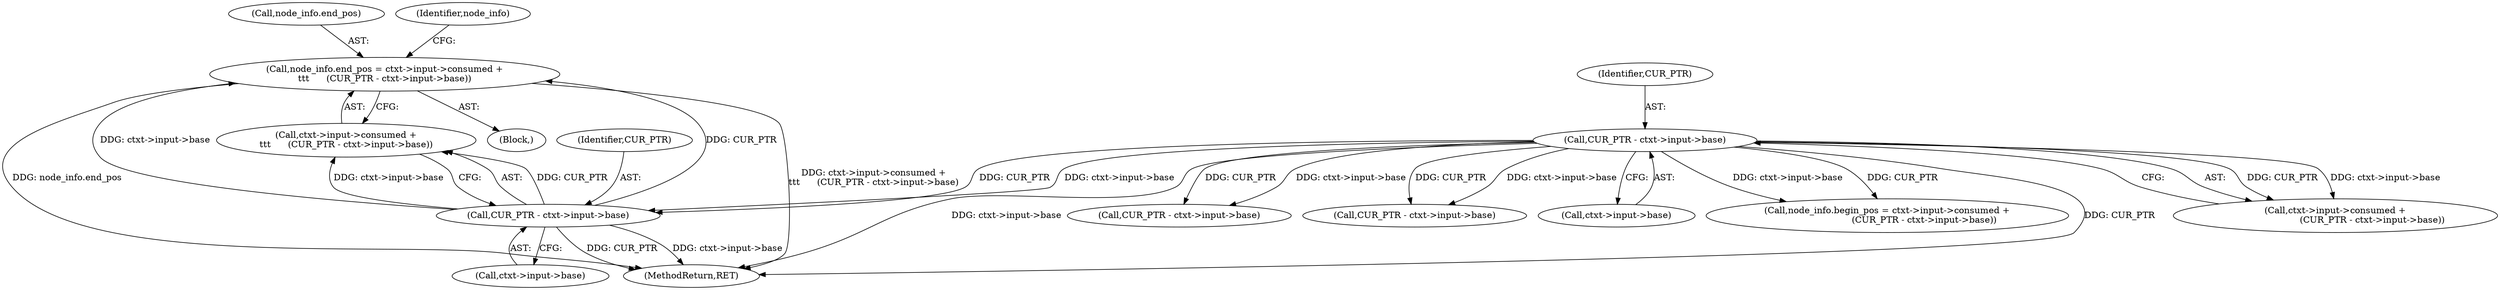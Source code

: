 digraph "0_Chrome_d0947db40187f4708c58e64cbd6013faf9eddeed_13@integer" {
"1000481" [label="(Call,node_info.end_pos = ctxt->input->consumed +\n\t\t\t      (CUR_PTR - ctxt->input->base))"];
"1000491" [label="(Call,CUR_PTR - ctxt->input->base)"];
"1000174" [label="(Call,CUR_PTR - ctxt->input->base)"];
"1000485" [label="(Call,ctxt->input->consumed +\n\t\t\t      (CUR_PTR - ctxt->input->base))"];
"1000168" [label="(Call,ctxt->input->consumed +\n                          (CUR_PTR - ctxt->input->base))"];
"1000164" [label="(Call,node_info.begin_pos = ctxt->input->consumed +\n                          (CUR_PTR - ctxt->input->base))"];
"1000491" [label="(Call,CUR_PTR - ctxt->input->base)"];
"1000624" [label="(MethodReturn,RET)"];
"1000493" [label="(Call,ctxt->input->base)"];
"1000481" [label="(Call,node_info.end_pos = ctxt->input->consumed +\n\t\t\t      (CUR_PTR - ctxt->input->base))"];
"1000175" [label="(Identifier,CUR_PTR)"];
"1000412" [label="(Call,CUR_PTR - ctxt->input->base)"];
"1000599" [label="(Call,CUR_PTR - ctxt->input->base)"];
"1000492" [label="(Identifier,CUR_PTR)"];
"1000480" [label="(Block,)"];
"1000174" [label="(Call,CUR_PTR - ctxt->input->base)"];
"1000482" [label="(Call,node_info.end_pos)"];
"1000500" [label="(Identifier,node_info)"];
"1000176" [label="(Call,ctxt->input->base)"];
"1000481" -> "1000480"  [label="AST: "];
"1000481" -> "1000485"  [label="CFG: "];
"1000482" -> "1000481"  [label="AST: "];
"1000485" -> "1000481"  [label="AST: "];
"1000500" -> "1000481"  [label="CFG: "];
"1000481" -> "1000624"  [label="DDG: ctxt->input->consumed +\n\t\t\t      (CUR_PTR - ctxt->input->base)"];
"1000481" -> "1000624"  [label="DDG: node_info.end_pos"];
"1000491" -> "1000481"  [label="DDG: CUR_PTR"];
"1000491" -> "1000481"  [label="DDG: ctxt->input->base"];
"1000491" -> "1000485"  [label="AST: "];
"1000491" -> "1000493"  [label="CFG: "];
"1000492" -> "1000491"  [label="AST: "];
"1000493" -> "1000491"  [label="AST: "];
"1000485" -> "1000491"  [label="CFG: "];
"1000491" -> "1000624"  [label="DDG: ctxt->input->base"];
"1000491" -> "1000624"  [label="DDG: CUR_PTR"];
"1000491" -> "1000485"  [label="DDG: CUR_PTR"];
"1000491" -> "1000485"  [label="DDG: ctxt->input->base"];
"1000174" -> "1000491"  [label="DDG: CUR_PTR"];
"1000174" -> "1000491"  [label="DDG: ctxt->input->base"];
"1000174" -> "1000168"  [label="AST: "];
"1000174" -> "1000176"  [label="CFG: "];
"1000175" -> "1000174"  [label="AST: "];
"1000176" -> "1000174"  [label="AST: "];
"1000168" -> "1000174"  [label="CFG: "];
"1000174" -> "1000624"  [label="DDG: ctxt->input->base"];
"1000174" -> "1000624"  [label="DDG: CUR_PTR"];
"1000174" -> "1000164"  [label="DDG: CUR_PTR"];
"1000174" -> "1000164"  [label="DDG: ctxt->input->base"];
"1000174" -> "1000168"  [label="DDG: CUR_PTR"];
"1000174" -> "1000168"  [label="DDG: ctxt->input->base"];
"1000174" -> "1000412"  [label="DDG: CUR_PTR"];
"1000174" -> "1000412"  [label="DDG: ctxt->input->base"];
"1000174" -> "1000599"  [label="DDG: CUR_PTR"];
"1000174" -> "1000599"  [label="DDG: ctxt->input->base"];
}
